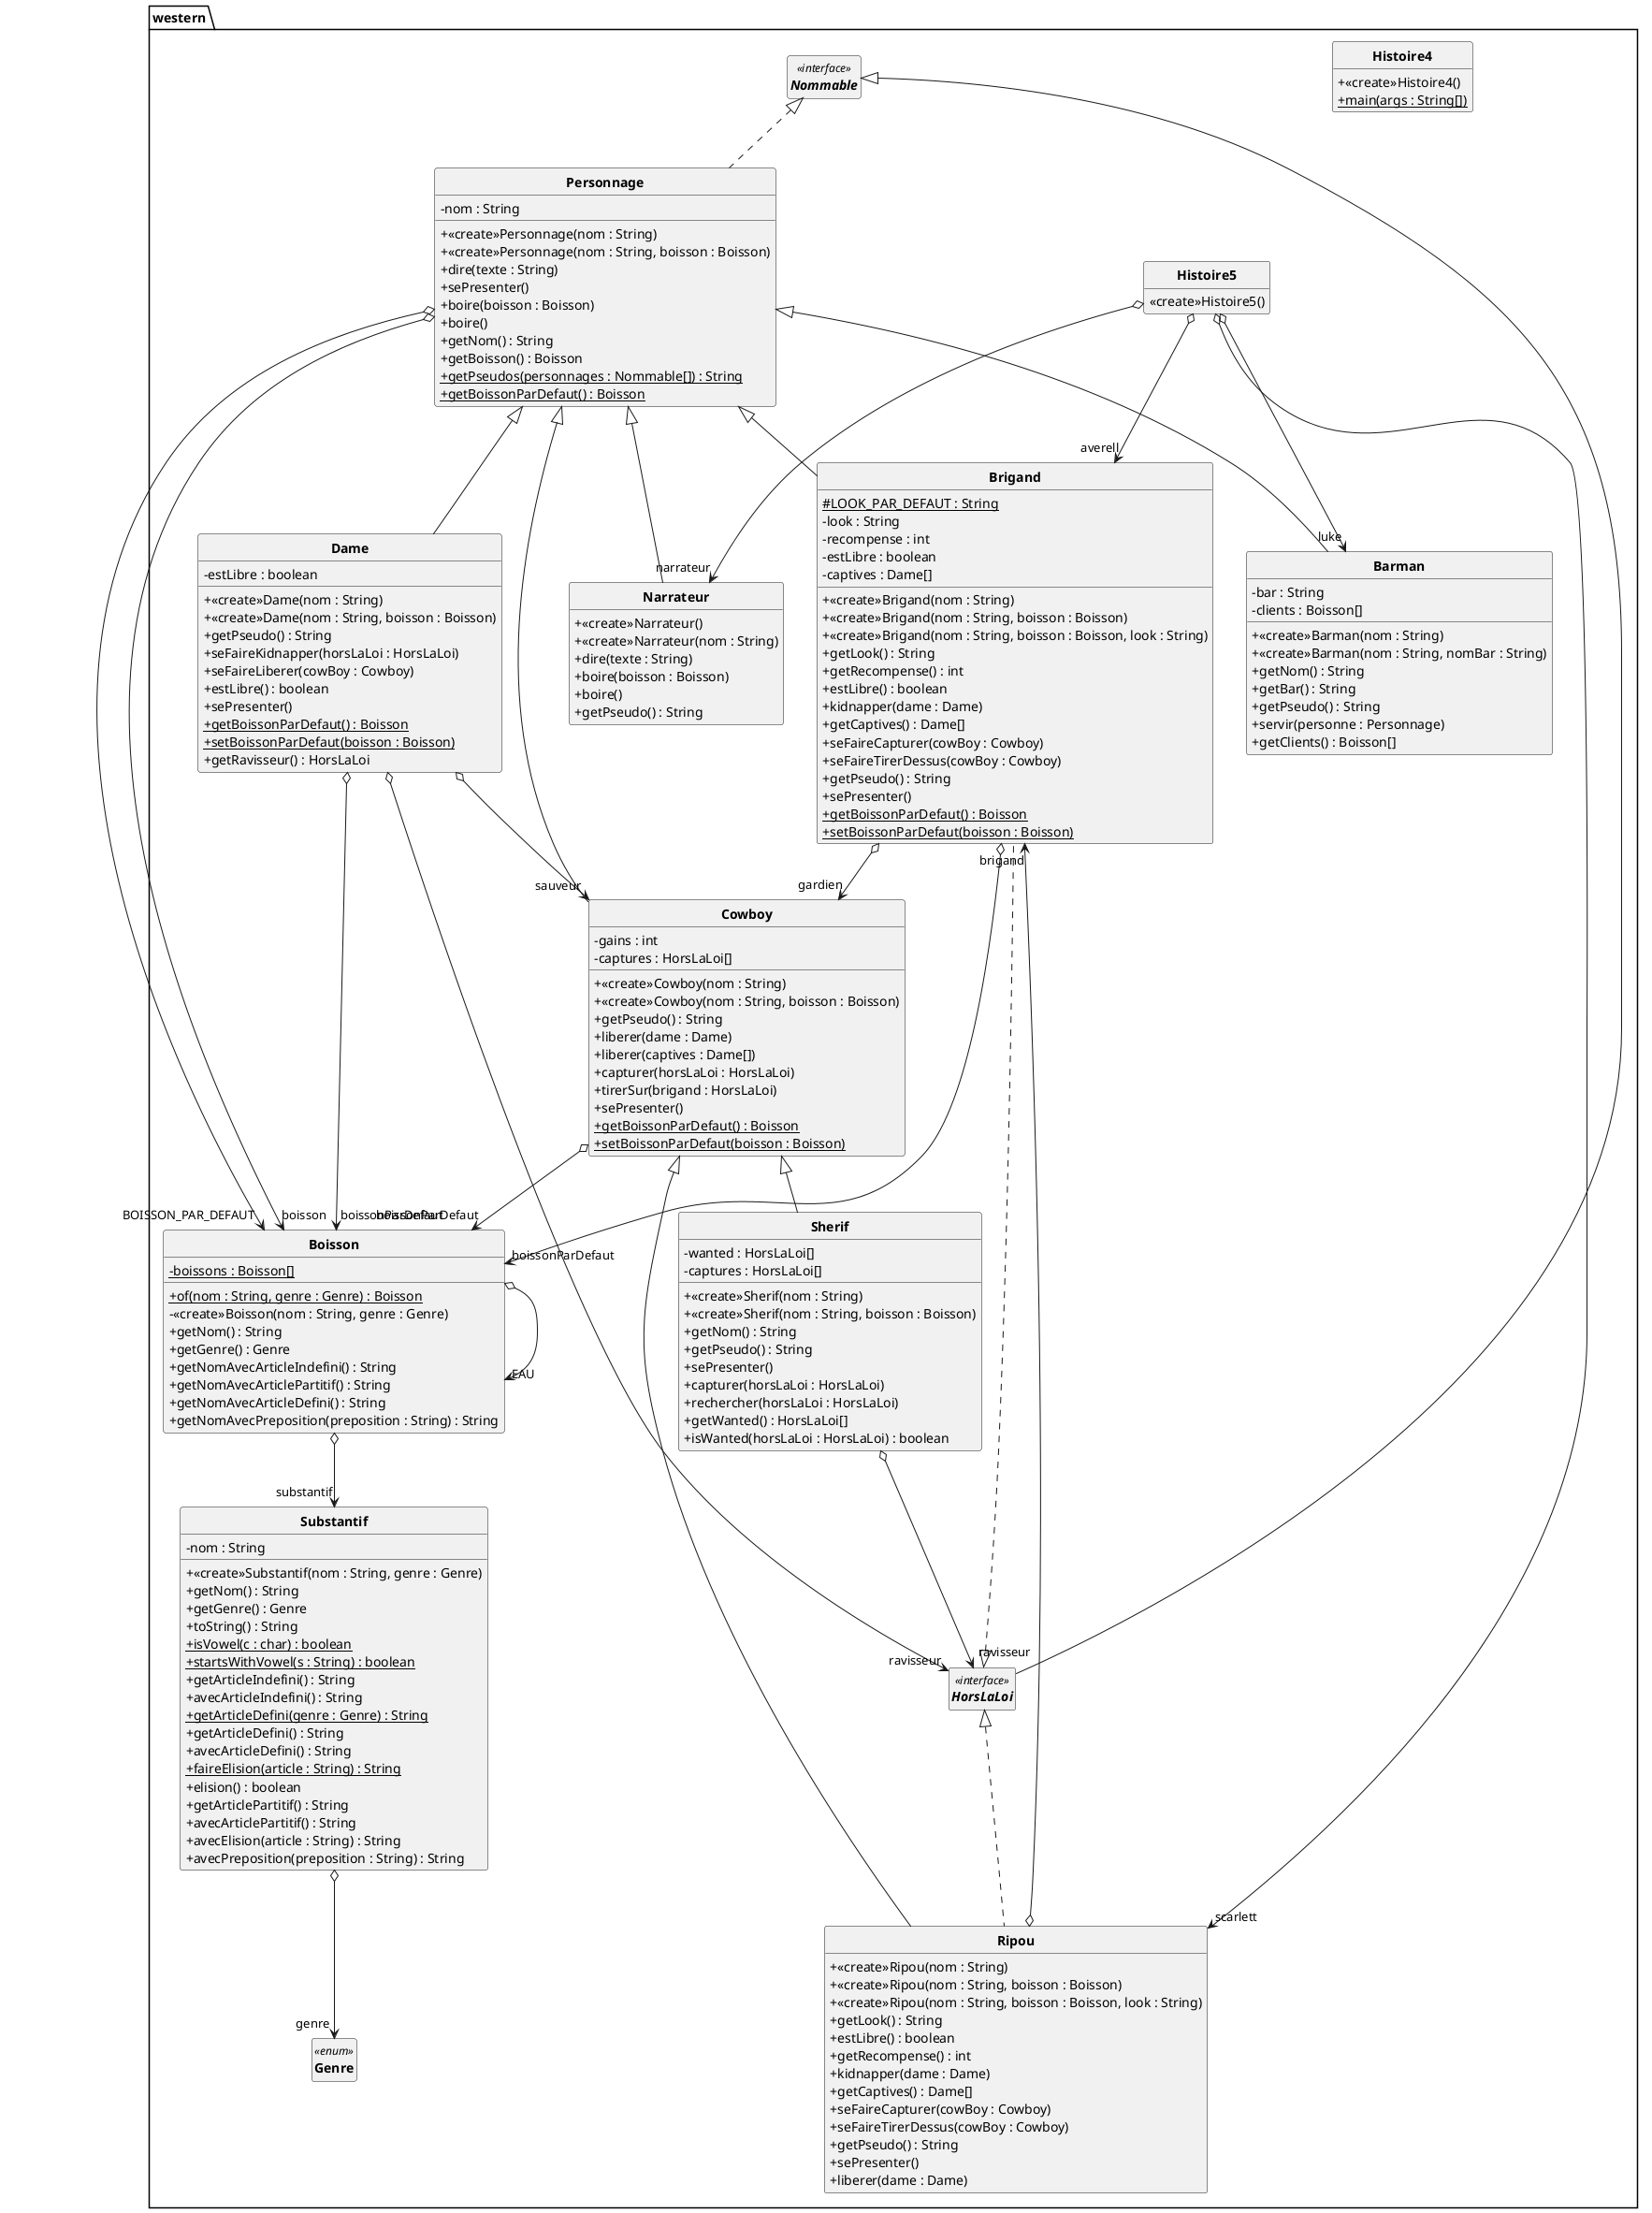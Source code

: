 @startuml

'UML GENERE PAR CODE :)

skinparam style strictuml
skinparam classAttributeIconSize 0
skinparam classFontStyle Bold
hide empty members

PACKAGE western{
	CLASS Barman  extends Personnage {
		+<<create>>Barman(nom : String)
		+<<create>>Barman(nom : String, nomBar : String)
		-bar : String
		-clients : Boisson[]
		+getNom() : String
		+getBar() : String
		+getPseudo() : String
		+servir(personne : Personnage)
		+getClients() : Boisson[]
	}


	CLASS Boisson  {
		-{static}boissons : Boisson[]
		+{static}of(nom : String, genre : Genre) : Boisson
		-<<create>>Boisson(nom : String, genre : Genre)
		+getNom() : String
		+getGenre() : Genre
		+getNomAvecArticleIndefini() : String
		+getNomAvecArticlePartitif() : String
		+getNomAvecArticleDefini() : String
		+getNomAvecPreposition(preposition : String) : String
	}
Boisson o--> "substantif" Substantif
Boisson o--> "EAU" Boisson


	CLASS Brigand  extends Personnage implements HorsLaLoi {
		#{static}LOOK_PAR_DEFAUT : String
		-look : String
		-recompense : int
		-estLibre : boolean
		-captives : Dame[]
		+<<create>>Brigand(nom : String)
		+<<create>>Brigand(nom : String, boisson : Boisson)
		+<<create>>Brigand(nom : String, boisson : Boisson, look : String)
		+getLook() : String
		+getRecompense() : int
		+estLibre() : boolean
		+kidnapper(dame : Dame)
		+getCaptives() : Dame[]
		+seFaireCapturer(cowBoy : Cowboy)
		+seFaireTirerDessus(cowBoy : Cowboy)
		+getPseudo() : String
		+sePresenter()
		+{static}getBoissonParDefaut() : Boisson
		+{static}setBoissonParDefaut(boisson : Boisson)
	}
Brigand o--> "gardien" Cowboy
Brigand o--> "boissonParDefaut" Boisson


	CLASS Cowboy  extends Personnage {
		-gains : int
		-captures : HorsLaLoi[]
		+<<create>>Cowboy(nom : String)
		+<<create>>Cowboy(nom : String, boisson : Boisson)
		+getPseudo() : String
		+liberer(dame : Dame)
		+liberer(captives : Dame[])
		+capturer(horsLaLoi : HorsLaLoi)
		+tirerSur(brigand : HorsLaLoi)
		+sePresenter()
		+{static}getBoissonParDefaut() : Boisson
		+{static}setBoissonParDefaut(boisson : Boisson)
	}
Cowboy o--> "boissonParDefaut" Boisson


	CLASS Dame  extends Personnage {
		-estLibre : boolean
		+<<create>>Dame(nom : String)
		+<<create>>Dame(nom : String, boisson : Boisson)
		+getPseudo() : String
		+seFaireKidnapper(horsLaLoi : HorsLaLoi)
		+seFaireLiberer(cowBoy : Cowboy)
		+estLibre() : boolean
		+sePresenter()
		+{static}getBoissonParDefaut() : Boisson
		+{static}setBoissonParDefaut(boisson : Boisson)
		+getRavisseur() : HorsLaLoi
	}
Dame o--> "sauveur" Cowboy
Dame o--> "ravisseur" HorsLaLoi
Dame o--> "boissonParDefaut" Boisson


	ENUM Genre<<enum>>{

	}

	CLASS Histoire4  {
		+<<create>>Histoire4()
		+{static}main(args : String[])
	}


	CLASS Histoire5  {
		<<create>>Histoire5()
	}
Histoire5 o--> "luke" Barman
Histoire5 o--> "averell" Brigand
Histoire5 o--> "scarlett" Ripou
Histoire5 o--> "narrateur" Narrateur


	INTERFACE HorsLaLoi <<interface>>  implements Nommable{

	}

	CLASS Narrateur  extends Personnage {
		+<<create>>Narrateur()
		+<<create>>Narrateur(nom : String)
		+dire(texte : String)
		+boire(boisson : Boisson)
		+boire()
		+getPseudo() : String
	}


	INTERFACE Nommable <<interface>> {

	}

	CLASS Personnage  implements Nommable {
		-nom : String
		+<<create>>Personnage(nom : String)
		+<<create>>Personnage(nom : String, boisson : Boisson)
		+dire(texte : String)
		+sePresenter()
		+boire(boisson : Boisson)
		+boire()
		+getNom() : String
		+getBoisson() : Boisson
		+{static}getPseudos(personnages : Nommable[]) : String
		+{static}getBoissonParDefaut() : Boisson
	}
Personnage o--> "BOISSON_PAR_DEFAUT" Boisson
Personnage o--> "boisson" Boisson


	CLASS Ripou  extends Cowboy implements HorsLaLoi {
		+<<create>>Ripou(nom : String)
		+<<create>>Ripou(nom : String, boisson : Boisson)
		+<<create>>Ripou(nom : String, boisson : Boisson, look : String)
		+getLook() : String
		+estLibre() : boolean
		+getRecompense() : int
		+kidnapper(dame : Dame)
		+getCaptives() : Dame[]
		+seFaireCapturer(cowBoy : Cowboy)
		+seFaireTirerDessus(cowBoy : Cowboy)
		+getPseudo() : String
		+sePresenter()
		+liberer(dame : Dame)
	}
Ripou o--> "brigand" Brigand


	CLASS Sherif  extends Cowboy {
		+<<create>>Sherif(nom : String)
		+<<create>>Sherif(nom : String, boisson : Boisson)
		-wanted : HorsLaLoi[]
		-captures : HorsLaLoi[]
		+getNom() : String
		+getPseudo() : String
		+sePresenter()
		+capturer(horsLaLoi : HorsLaLoi)
		+rechercher(horsLaLoi : HorsLaLoi)
		+getWanted() : HorsLaLoi[]
		+isWanted(horsLaLoi : HorsLaLoi) : boolean
	}
Sherif o--> "ravisseur" HorsLaLoi


	CLASS Substantif  {
		-nom : String
		+<<create>>Substantif(nom : String, genre : Genre)
		+getNom() : String
		+getGenre() : Genre
		+toString() : String
		+{static}isVowel(c : char) : boolean
		+{static}startsWithVowel(s : String) : boolean
		+getArticleIndefini() : String
		+avecArticleIndefini() : String
		+{static}getArticleDefini(genre : Genre) : String
		+getArticleDefini() : String
		+avecArticleDefini() : String
		+{static}faireElision(article : String) : String
		+elision() : boolean
		+getArticlePartitif() : String
		+avecArticlePartitif() : String
		+avecElision(article : String) : String
		+avecPreposition(preposition : String) : String
	}
Substantif o--> "genre" Genre



}
@enduml
